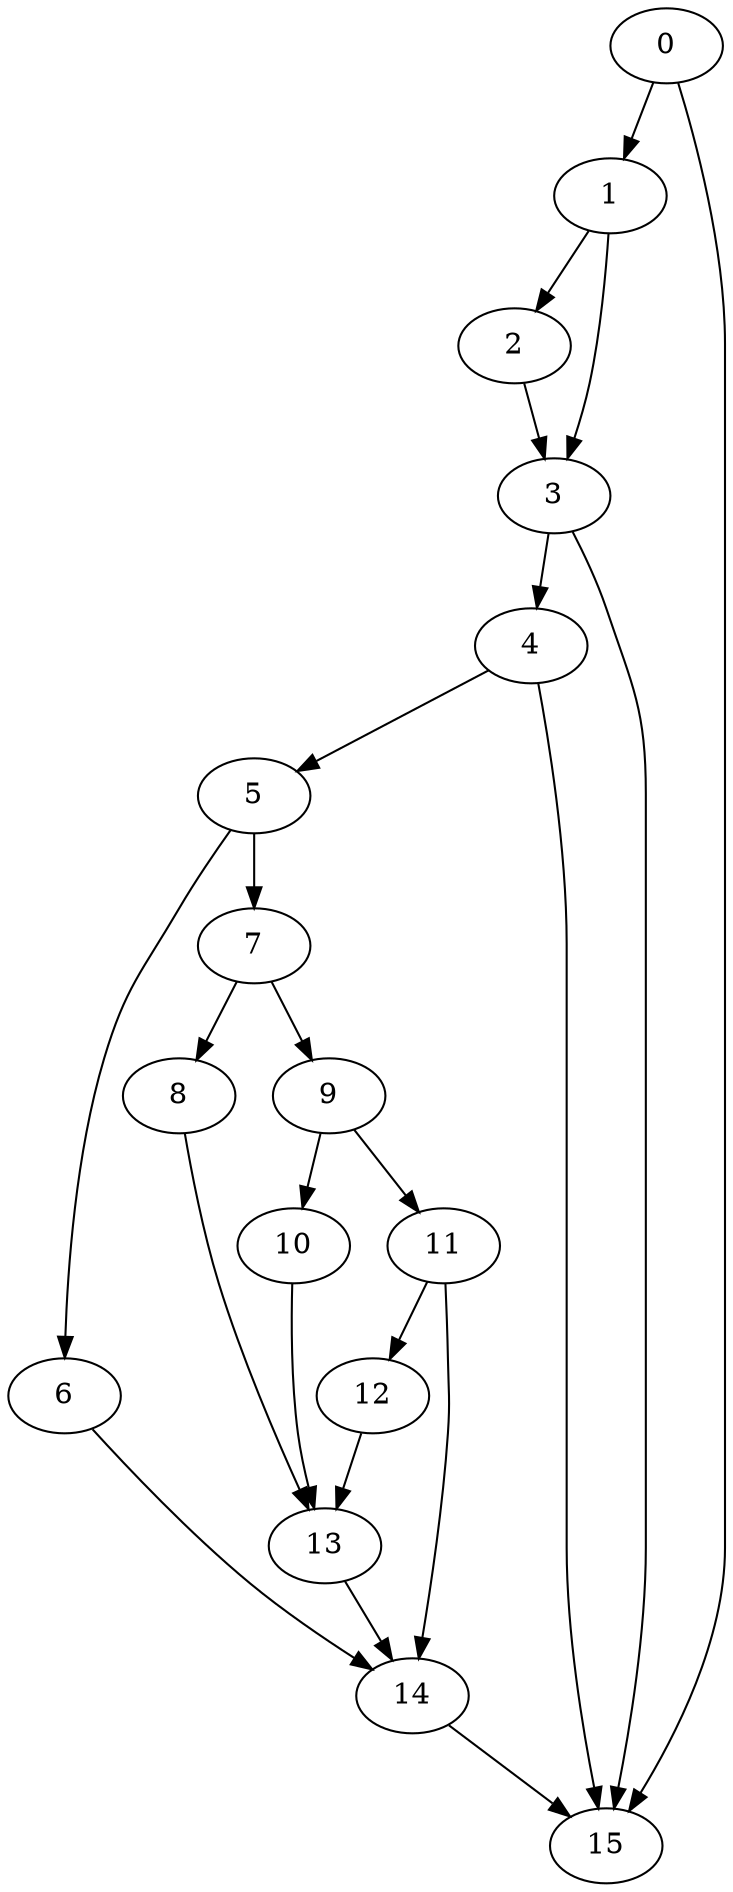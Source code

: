digraph {
	0
	1
	2
	3
	4
	5
	6
	7
	8
	9
	10
	11
	12
	13
	14
	15
	1 -> 2
	4 -> 5
	7 -> 8
	7 -> 9
	0 -> 15
	3 -> 15
	4 -> 15
	14 -> 15
	3 -> 4
	9 -> 11
	0 -> 1
	1 -> 3
	2 -> 3
	5 -> 6
	9 -> 10
	8 -> 13
	10 -> 13
	12 -> 13
	5 -> 7
	11 -> 12
	11 -> 14
	13 -> 14
	6 -> 14
}
